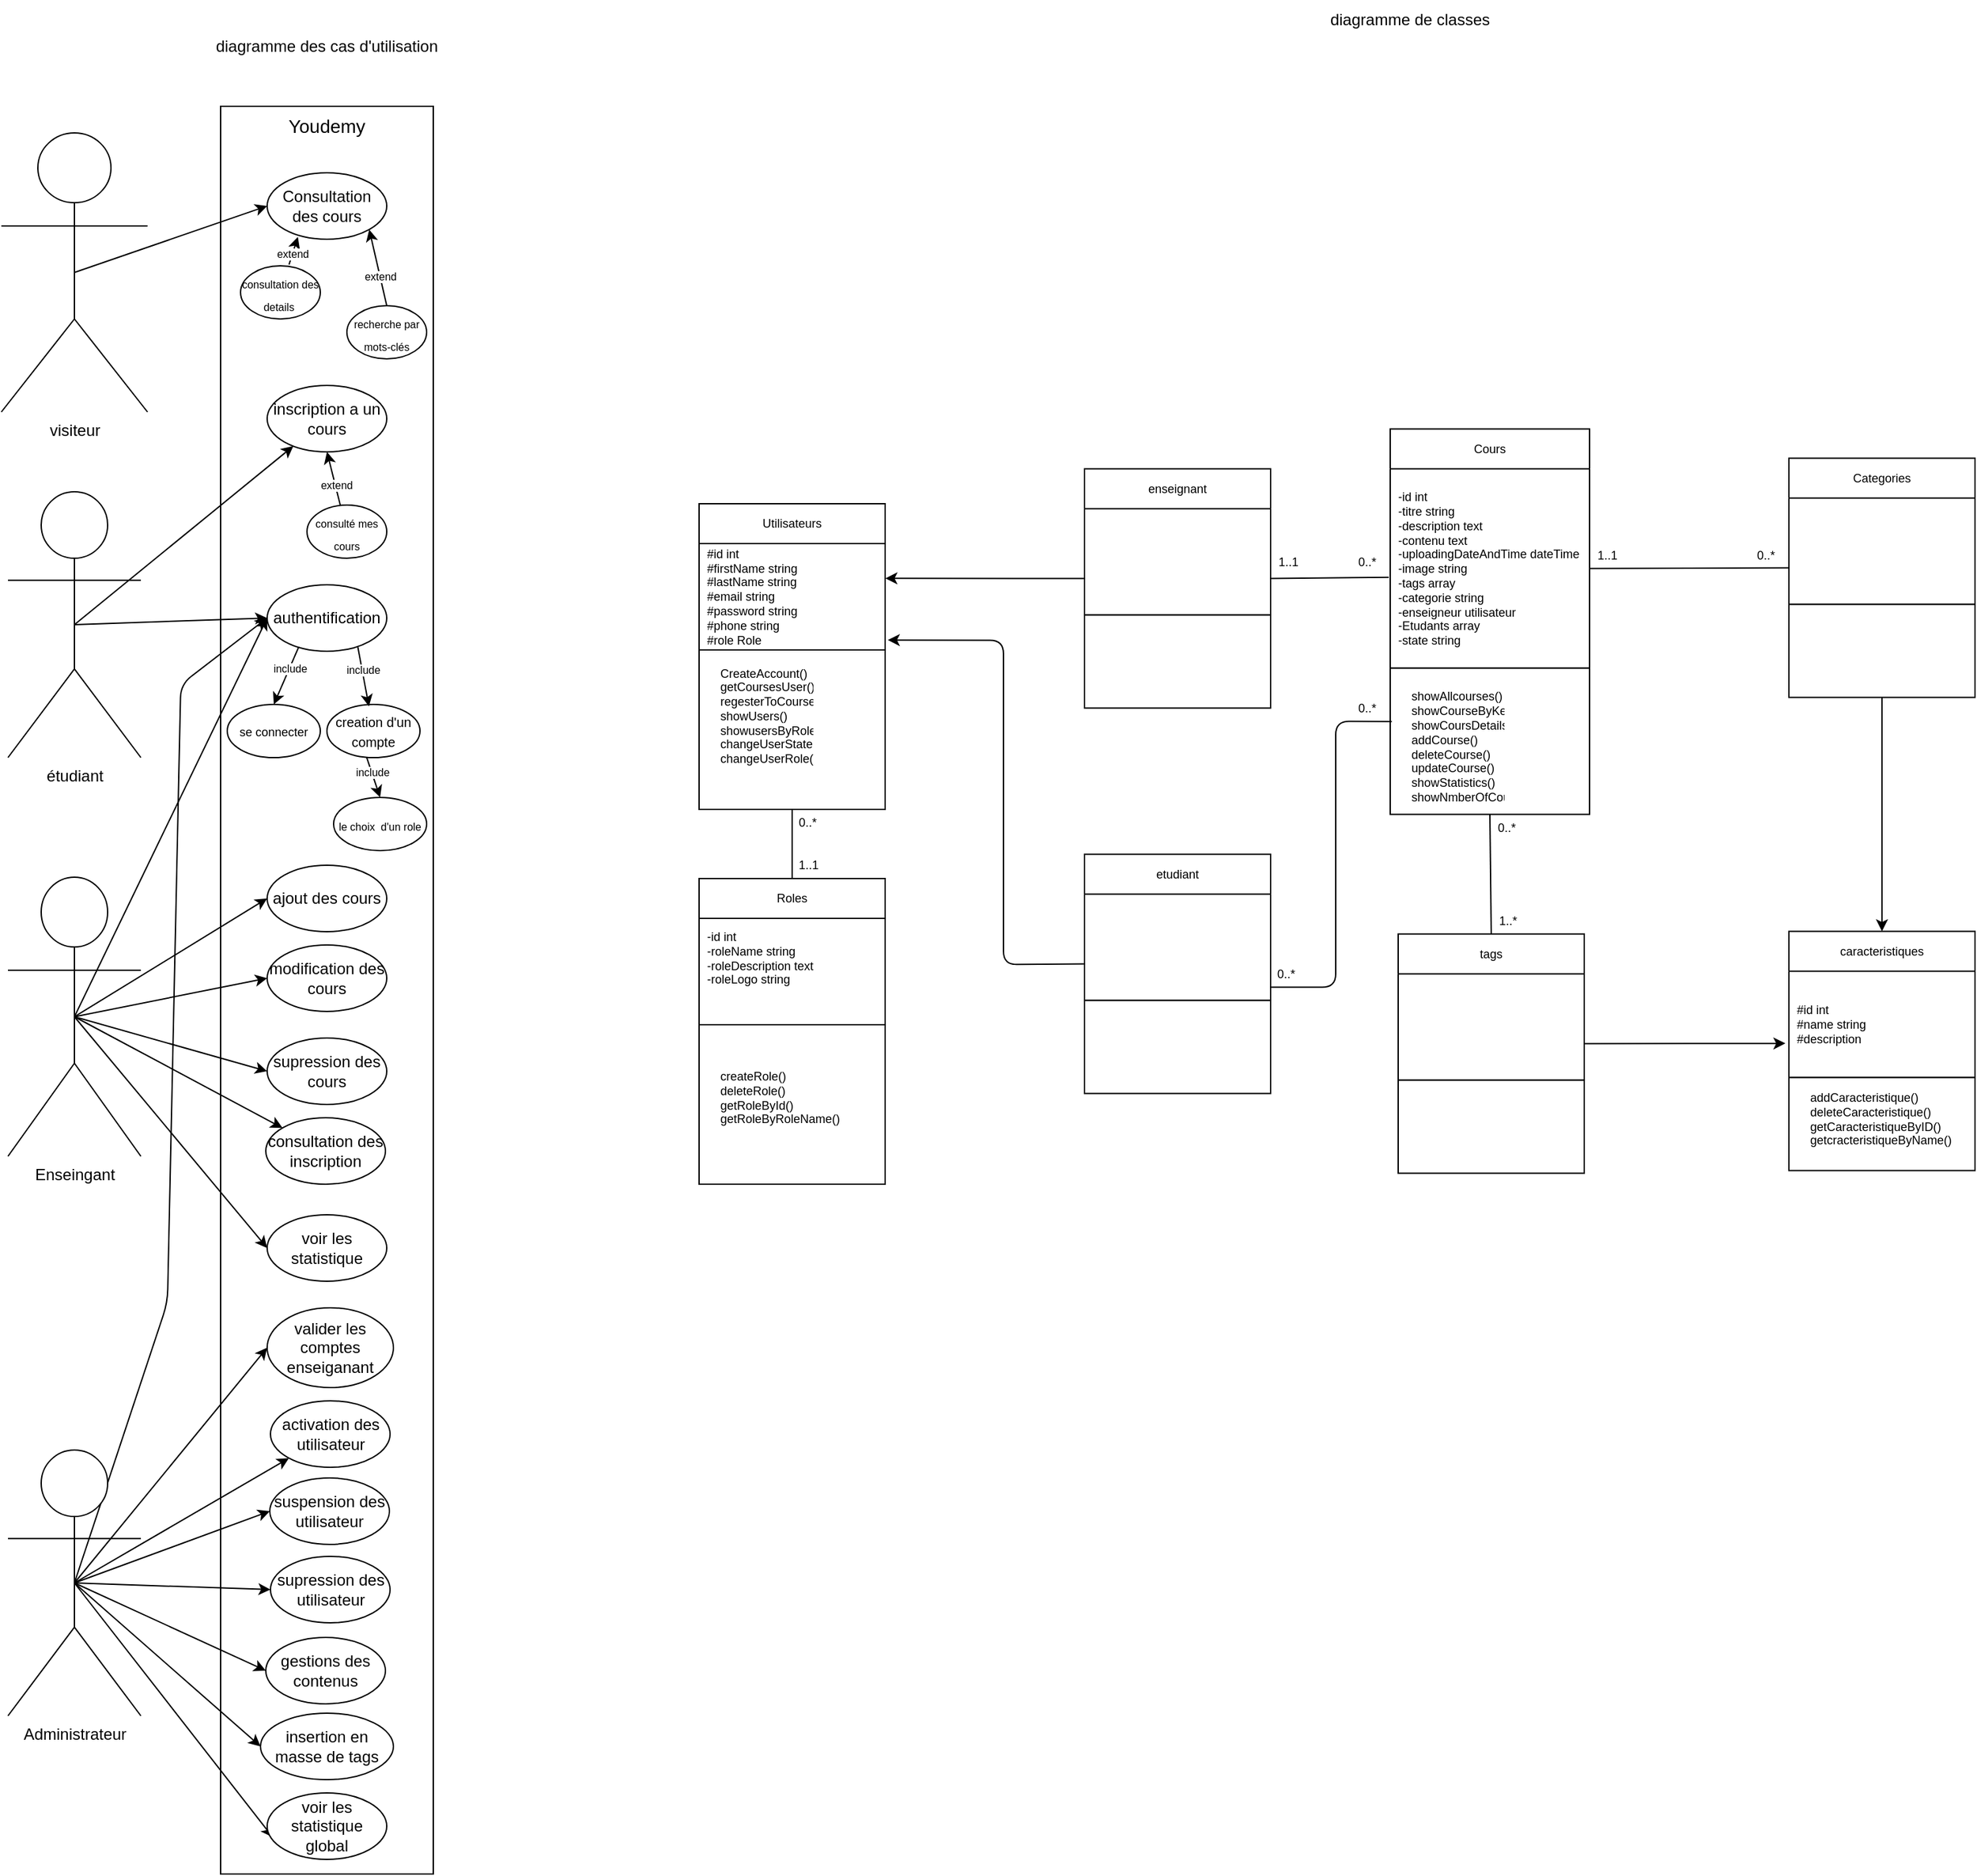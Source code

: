 <mxfile>
    <diagram id="dQyFWudr8VeWtIBdk65V" name="Page-1">
        <mxGraphModel dx="289" dy="1251" grid="1" gridSize="10" guides="1" tooltips="1" connect="1" arrows="1" fold="1" page="1" pageScale="1" pageWidth="850" pageHeight="1100" math="0" shadow="0">
            <root>
                <mxCell id="0"/>
                <mxCell id="1" parent="0"/>
                <mxCell id="2" value="" style="rounded=0;whiteSpace=wrap;html=1;movable=1;resizable=1;rotatable=1;deletable=1;editable=1;connectable=1;" parent="1" vertex="1">
                    <mxGeometry x="320" y="80" width="160" height="1330" as="geometry"/>
                </mxCell>
                <mxCell id="3" value="diagramme des cas d'utilisation" style="text;html=1;strokeColor=none;fillColor=none;align=center;verticalAlign=middle;whiteSpace=wrap;rounded=0;movable=0;resizable=0;rotatable=0;deletable=0;editable=0;connectable=0;" parent="1" vertex="1">
                    <mxGeometry x="315" y="20" width="170" height="30" as="geometry"/>
                </mxCell>
                <mxCell id="43" style="edgeStyle=none;html=1;exitX=0.5;exitY=0.5;exitDx=0;exitDy=0;exitPerimeter=0;fontSize=9;entryX=0;entryY=0.5;entryDx=0;entryDy=0;" parent="1" source="4" target="8" edge="1">
                    <mxGeometry relative="1" as="geometry">
                        <mxPoint x="330" y="220" as="targetPoint"/>
                    </mxGeometry>
                </mxCell>
                <mxCell id="4" value="visiteur" style="shape=umlActor;verticalLabelPosition=bottom;verticalAlign=top;html=1;outlineConnect=0;" parent="1" vertex="1">
                    <mxGeometry x="155" y="100" width="110" height="210" as="geometry"/>
                </mxCell>
                <mxCell id="46" style="edgeStyle=none;html=1;exitX=0.5;exitY=0.5;exitDx=0;exitDy=0;exitPerimeter=0;fontSize=9;" parent="1" source="5" target="32" edge="1">
                    <mxGeometry relative="1" as="geometry"/>
                </mxCell>
                <mxCell id="47" style="edgeStyle=none;html=1;exitX=0.5;exitY=0.5;exitDx=0;exitDy=0;exitPerimeter=0;entryX=0;entryY=0.5;entryDx=0;entryDy=0;fontSize=9;" parent="1" source="5" target="19" edge="1">
                    <mxGeometry relative="1" as="geometry"/>
                </mxCell>
                <mxCell id="5" value="étudiant" style="shape=umlActor;verticalLabelPosition=bottom;verticalAlign=top;html=1;outlineConnect=0;" parent="1" vertex="1">
                    <mxGeometry x="160" y="370" width="100" height="200" as="geometry"/>
                </mxCell>
                <mxCell id="48" style="edgeStyle=none;html=1;exitX=0.5;exitY=0.5;exitDx=0;exitDy=0;exitPerimeter=0;entryX=0;entryY=0.5;entryDx=0;entryDy=0;fontSize=9;" parent="1" source="6" target="19" edge="1">
                    <mxGeometry relative="1" as="geometry"/>
                </mxCell>
                <mxCell id="49" style="edgeStyle=none;html=1;exitX=0.5;exitY=0.5;exitDx=0;exitDy=0;exitPerimeter=0;entryX=0;entryY=0.5;entryDx=0;entryDy=0;fontSize=9;" parent="1" source="6" target="33" edge="1">
                    <mxGeometry relative="1" as="geometry"/>
                </mxCell>
                <mxCell id="50" style="edgeStyle=none;html=1;exitX=0.5;exitY=0.5;exitDx=0;exitDy=0;exitPerimeter=0;entryX=0;entryY=0.5;entryDx=0;entryDy=0;fontSize=9;" parent="1" source="6" target="34" edge="1">
                    <mxGeometry relative="1" as="geometry"/>
                </mxCell>
                <mxCell id="51" style="edgeStyle=none;html=1;exitX=0.5;exitY=0.5;exitDx=0;exitDy=0;exitPerimeter=0;entryX=0;entryY=0.5;entryDx=0;entryDy=0;fontSize=9;" parent="1" source="6" target="37" edge="1">
                    <mxGeometry relative="1" as="geometry"/>
                </mxCell>
                <mxCell id="129" style="edgeStyle=none;html=1;exitX=0.5;exitY=0.5;exitDx=0;exitDy=0;exitPerimeter=0;entryX=0;entryY=0.5;entryDx=0;entryDy=0;fontSize=9;" parent="1" source="6" target="126" edge="1">
                    <mxGeometry relative="1" as="geometry"/>
                </mxCell>
                <mxCell id="130" style="edgeStyle=none;html=1;exitX=0.5;exitY=0.5;exitDx=0;exitDy=0;exitPerimeter=0;fontSize=9;" parent="1" source="6" target="127" edge="1">
                    <mxGeometry relative="1" as="geometry"/>
                </mxCell>
                <mxCell id="6" value="Enseingant" style="shape=umlActor;verticalLabelPosition=bottom;verticalAlign=top;html=1;outlineConnect=0;" parent="1" vertex="1">
                    <mxGeometry x="160" y="660" width="100" height="210" as="geometry"/>
                </mxCell>
                <mxCell id="52" style="edgeStyle=none;html=1;exitX=0.5;exitY=0.5;exitDx=0;exitDy=0;exitPerimeter=0;entryX=0;entryY=0.5;entryDx=0;entryDy=0;fontSize=9;" parent="1" source="7" target="36" edge="1">
                    <mxGeometry relative="1" as="geometry"/>
                </mxCell>
                <mxCell id="53" style="edgeStyle=none;html=1;exitX=0.5;exitY=0.5;exitDx=0;exitDy=0;exitPerimeter=0;fontSize=9;" parent="1" source="7" target="38" edge="1">
                    <mxGeometry relative="1" as="geometry"/>
                </mxCell>
                <mxCell id="54" style="edgeStyle=none;html=1;exitX=0.5;exitY=0.5;exitDx=0;exitDy=0;exitPerimeter=0;entryX=0;entryY=0.5;entryDx=0;entryDy=0;fontSize=9;" parent="1" source="7" target="39" edge="1">
                    <mxGeometry relative="1" as="geometry"/>
                </mxCell>
                <mxCell id="55" style="edgeStyle=none;html=1;exitX=0.5;exitY=0.5;exitDx=0;exitDy=0;exitPerimeter=0;entryX=0;entryY=0.5;entryDx=0;entryDy=0;fontSize=9;" parent="1" source="7" target="41" edge="1">
                    <mxGeometry relative="1" as="geometry"/>
                </mxCell>
                <mxCell id="56" style="edgeStyle=none;html=1;exitX=0.5;exitY=0.5;exitDx=0;exitDy=0;exitPerimeter=0;entryX=0.047;entryY=0.667;entryDx=0;entryDy=0;entryPerimeter=0;fontSize=9;" parent="1" source="7" target="40" edge="1">
                    <mxGeometry relative="1" as="geometry"/>
                </mxCell>
                <mxCell id="57" style="edgeStyle=none;html=1;exitX=0.5;exitY=0.5;exitDx=0;exitDy=0;exitPerimeter=0;fontSize=9;entryX=0;entryY=0.5;entryDx=0;entryDy=0;" parent="1" source="7" target="19" edge="1">
                    <mxGeometry relative="1" as="geometry">
                        <mxPoint x="300" y="960" as="targetPoint"/>
                        <Array as="points">
                            <mxPoint x="280" y="980"/>
                            <mxPoint x="290" y="515"/>
                        </Array>
                    </mxGeometry>
                </mxCell>
                <mxCell id="132" style="edgeStyle=none;html=1;exitX=0.5;exitY=0.5;exitDx=0;exitDy=0;exitPerimeter=0;entryX=0;entryY=0.5;entryDx=0;entryDy=0;fontSize=9;" parent="1" source="7" target="125" edge="1">
                    <mxGeometry relative="1" as="geometry"/>
                </mxCell>
                <mxCell id="133" style="edgeStyle=none;html=1;exitX=0.5;exitY=0.5;exitDx=0;exitDy=0;exitPerimeter=0;entryX=0;entryY=0.5;entryDx=0;entryDy=0;fontSize=9;" parent="1" source="7" target="131" edge="1">
                    <mxGeometry relative="1" as="geometry"/>
                </mxCell>
                <mxCell id="7" value="Administrateur" style="shape=umlActor;verticalLabelPosition=bottom;verticalAlign=top;html=1;outlineConnect=0;" parent="1" vertex="1">
                    <mxGeometry x="160" y="1091" width="100" height="200" as="geometry"/>
                </mxCell>
                <mxCell id="8" value="Consultation des cours" style="ellipse;whiteSpace=wrap;html=1;" parent="1" vertex="1">
                    <mxGeometry x="355" y="130" width="90" height="50" as="geometry"/>
                </mxCell>
                <mxCell id="10" value="Youdemy" style="text;html=1;strokeColor=none;fillColor=none;align=center;verticalAlign=middle;whiteSpace=wrap;rounded=0;fontSize=14;movable=0;resizable=0;rotatable=0;deletable=0;editable=0;connectable=0;" parent="1" vertex="1">
                    <mxGeometry x="315" y="80" width="170" height="30" as="geometry"/>
                </mxCell>
                <mxCell id="11" value="&lt;font style=&quot;font-size: 8px;&quot;&gt;recherche par mots-clés&lt;/font&gt;" style="ellipse;whiteSpace=wrap;html=1;fontSize=14;" parent="1" vertex="1">
                    <mxGeometry x="415" y="230" width="60" height="40" as="geometry"/>
                </mxCell>
                <mxCell id="12" value="" style="endArrow=classic;html=1;fontSize=8;exitX=0.5;exitY=0;exitDx=0;exitDy=0;entryX=1;entryY=1;entryDx=0;entryDy=0;" parent="1" source="11" target="8" edge="1">
                    <mxGeometry width="50" height="50" relative="1" as="geometry">
                        <mxPoint x="420" y="190" as="sourcePoint"/>
                        <mxPoint x="470" y="140" as="targetPoint"/>
                    </mxGeometry>
                </mxCell>
                <mxCell id="13" value="extend" style="edgeLabel;html=1;align=center;verticalAlign=middle;resizable=0;points=[];fontSize=8;" parent="12" vertex="1" connectable="0">
                    <mxGeometry x="-0.242" relative="1" as="geometry">
                        <mxPoint as="offset"/>
                    </mxGeometry>
                </mxCell>
                <mxCell id="14" value="&lt;font style=&quot;font-size: 10px;&quot;&gt;creation d'un compte&lt;/font&gt;" style="ellipse;whiteSpace=wrap;html=1;" parent="1" vertex="1">
                    <mxGeometry x="400" y="530" width="70" height="40" as="geometry"/>
                </mxCell>
                <mxCell id="15" value="&lt;div style=&quot;text-align: left;&quot;&gt;&lt;span style=&quot;font-size: 8px; background-color: initial;&quot;&gt;le choix&amp;nbsp; d'un role&lt;/span&gt;&lt;/div&gt;" style="ellipse;whiteSpace=wrap;html=1;fontSize=14;" parent="1" vertex="1">
                    <mxGeometry x="405" y="600" width="70" height="40" as="geometry"/>
                </mxCell>
                <mxCell id="16" value="" style="endArrow=classic;html=1;fontSize=8;exitX=0.426;exitY=0.993;exitDx=0;exitDy=0;entryX=0.5;entryY=0;entryDx=0;entryDy=0;exitPerimeter=0;" parent="1" source="14" target="15" edge="1">
                    <mxGeometry width="50" height="50" relative="1" as="geometry">
                        <mxPoint x="430" y="580" as="sourcePoint"/>
                        <mxPoint x="480" y="530" as="targetPoint"/>
                        <Array as="points"/>
                    </mxGeometry>
                </mxCell>
                <mxCell id="17" value="include" style="edgeLabel;html=1;align=center;verticalAlign=middle;resizable=0;points=[];fontSize=8;" parent="16" vertex="1" connectable="0">
                    <mxGeometry x="-0.242" relative="1" as="geometry">
                        <mxPoint as="offset"/>
                    </mxGeometry>
                </mxCell>
                <mxCell id="18" value="&lt;span style=&quot;font-size: 8px;&quot;&gt;consultation des details&amp;nbsp;&lt;/span&gt;" style="ellipse;whiteSpace=wrap;html=1;fontSize=14;" parent="1" vertex="1">
                    <mxGeometry x="335" y="200" width="60" height="40" as="geometry"/>
                </mxCell>
                <mxCell id="19" value="authentification" style="ellipse;whiteSpace=wrap;html=1;" parent="1" vertex="1">
                    <mxGeometry x="355" y="440" width="90" height="50" as="geometry"/>
                </mxCell>
                <mxCell id="20" value="" style="endArrow=classic;html=1;fontSize=8;exitX=0.758;exitY=0.935;exitDx=0;exitDy=0;exitPerimeter=0;entryX=0.451;entryY=0.036;entryDx=0;entryDy=0;entryPerimeter=0;" parent="1" source="19" target="14" edge="1">
                    <mxGeometry width="50" height="50" relative="1" as="geometry">
                        <mxPoint x="455.0" y="610" as="sourcePoint"/>
                        <mxPoint x="390" y="530" as="targetPoint"/>
                    </mxGeometry>
                </mxCell>
                <mxCell id="21" value="include" style="edgeLabel;html=1;align=center;verticalAlign=middle;resizable=0;points=[];fontSize=8;" parent="20" vertex="1" connectable="0">
                    <mxGeometry x="-0.242" relative="1" as="geometry">
                        <mxPoint as="offset"/>
                    </mxGeometry>
                </mxCell>
                <mxCell id="24" value="&lt;font style=&quot;font-size: 9px;&quot;&gt;se connecter&lt;/font&gt;" style="ellipse;whiteSpace=wrap;html=1;" parent="1" vertex="1">
                    <mxGeometry x="325" y="530" width="70" height="40" as="geometry"/>
                </mxCell>
                <mxCell id="25" value="" style="endArrow=classic;html=1;fontSize=8;entryX=0.5;entryY=0;entryDx=0;entryDy=0;exitX=0.265;exitY=0.932;exitDx=0;exitDy=0;exitPerimeter=0;" parent="1" source="19" target="24" edge="1">
                    <mxGeometry width="50" height="50" relative="1" as="geometry">
                        <mxPoint x="380" y="490" as="sourcePoint"/>
                        <mxPoint x="350" y="500" as="targetPoint"/>
                    </mxGeometry>
                </mxCell>
                <mxCell id="26" value="include" style="edgeLabel;html=1;align=center;verticalAlign=middle;resizable=0;points=[];fontSize=8;" parent="25" vertex="1" connectable="0">
                    <mxGeometry x="-0.242" relative="1" as="geometry">
                        <mxPoint as="offset"/>
                    </mxGeometry>
                </mxCell>
                <mxCell id="27" value="" style="endArrow=classic;html=1;fontSize=8;exitX=0.608;exitY=-0.023;exitDx=0;exitDy=0;entryX=0.257;entryY=0.964;entryDx=0;entryDy=0;exitPerimeter=0;entryPerimeter=0;" parent="1" source="18" target="8" edge="1">
                    <mxGeometry width="50" height="50" relative="1" as="geometry">
                        <mxPoint x="378.18" y="210" as="sourcePoint"/>
                        <mxPoint x="370.0" y="172.678" as="targetPoint"/>
                    </mxGeometry>
                </mxCell>
                <mxCell id="28" value="extend" style="edgeLabel;html=1;align=center;verticalAlign=middle;resizable=0;points=[];fontSize=8;" parent="27" vertex="1" connectable="0">
                    <mxGeometry x="-0.242" relative="1" as="geometry">
                        <mxPoint as="offset"/>
                    </mxGeometry>
                </mxCell>
                <mxCell id="29" value="&lt;span style=&quot;font-size: 8px;&quot;&gt;consulté mes cours&lt;/span&gt;" style="ellipse;whiteSpace=wrap;html=1;fontSize=14;" parent="1" vertex="1">
                    <mxGeometry x="385" y="380" width="60" height="40" as="geometry"/>
                </mxCell>
                <mxCell id="30" value="" style="endArrow=classic;html=1;fontSize=8;entryX=0.5;entryY=1;entryDx=0;entryDy=0;" parent="1" source="29" target="32" edge="1">
                    <mxGeometry width="50" height="50" relative="1" as="geometry">
                        <mxPoint x="400" y="220" as="sourcePoint"/>
                        <mxPoint x="441.82" y="132.678" as="targetPoint"/>
                    </mxGeometry>
                </mxCell>
                <mxCell id="31" value="extend" style="edgeLabel;html=1;align=center;verticalAlign=middle;resizable=0;points=[];fontSize=8;" parent="30" vertex="1" connectable="0">
                    <mxGeometry x="-0.242" relative="1" as="geometry">
                        <mxPoint as="offset"/>
                    </mxGeometry>
                </mxCell>
                <mxCell id="32" value="inscription a un cours" style="ellipse;whiteSpace=wrap;html=1;" parent="1" vertex="1">
                    <mxGeometry x="355" y="290" width="90" height="50" as="geometry"/>
                </mxCell>
                <mxCell id="33" value="ajout des cours" style="ellipse;whiteSpace=wrap;html=1;" parent="1" vertex="1">
                    <mxGeometry x="355" y="651" width="90" height="50" as="geometry"/>
                </mxCell>
                <mxCell id="34" value="modification des cours" style="ellipse;whiteSpace=wrap;html=1;" parent="1" vertex="1">
                    <mxGeometry x="355" y="711" width="90" height="50" as="geometry"/>
                </mxCell>
                <mxCell id="36" value="valider les comptes enseiganant" style="ellipse;whiteSpace=wrap;html=1;" parent="1" vertex="1">
                    <mxGeometry x="355" y="984" width="95" height="60" as="geometry"/>
                </mxCell>
                <mxCell id="37" value="voir les statistique" style="ellipse;whiteSpace=wrap;html=1;" parent="1" vertex="1">
                    <mxGeometry x="355" y="914" width="90" height="50" as="geometry"/>
                </mxCell>
                <mxCell id="38" value="activation des utilisateur" style="ellipse;whiteSpace=wrap;html=1;" parent="1" vertex="1">
                    <mxGeometry x="357.5" y="1054" width="90" height="50" as="geometry"/>
                </mxCell>
                <mxCell id="39" value="gestions des contenus" style="ellipse;whiteSpace=wrap;html=1;" parent="1" vertex="1">
                    <mxGeometry x="354" y="1232" width="90" height="50" as="geometry"/>
                </mxCell>
                <mxCell id="40" value="voir les statistique global" style="ellipse;whiteSpace=wrap;html=1;" parent="1" vertex="1">
                    <mxGeometry x="355" y="1349" width="90" height="50" as="geometry"/>
                </mxCell>
                <mxCell id="41" value="insertion en masse de tags" style="ellipse;whiteSpace=wrap;html=1;" parent="1" vertex="1">
                    <mxGeometry x="350" y="1289" width="100" height="50" as="geometry"/>
                </mxCell>
                <mxCell id="58" value="diagramme de classes" style="text;html=1;strokeColor=none;fillColor=none;align=center;verticalAlign=middle;whiteSpace=wrap;rounded=0;movable=1;resizable=1;rotatable=1;deletable=1;editable=1;connectable=1;" parent="1" vertex="1">
                    <mxGeometry x="1130" width="170" height="30" as="geometry"/>
                </mxCell>
                <mxCell id="65" value="CreateAccount()&#10;getCoursesUser()&#10;regesterToCourse()&#10;showUsers()&#10;showusersByRole()&#10;changeUserState()&#10;changeUserRole()" style="group" parent="1" vertex="1" connectable="0">
                    <mxGeometry x="680" y="379" width="140" height="230" as="geometry"/>
                </mxCell>
                <mxCell id="60" value="Utilisateurs" style="swimlane;fontStyle=0;childLayout=stackLayout;horizontal=1;startSize=30;horizontalStack=0;resizeParent=1;resizeParentMax=0;resizeLast=0;collapsible=1;marginBottom=0;whiteSpace=wrap;html=1;fontSize=9;gradientColor=none;swimlaneFillColor=default;" parent="65" vertex="1">
                    <mxGeometry width="140" height="110" as="geometry"/>
                </mxCell>
                <mxCell id="61" value="&lt;div&gt;#id int&amp;nbsp;&lt;/div&gt;&lt;div&gt;#firstName string&lt;/div&gt;&lt;div&gt;#lastName string&lt;/div&gt;&lt;div&gt;#email string&lt;/div&gt;&lt;div&gt;#password string&amp;nbsp;&lt;/div&gt;&lt;div&gt;#phone string&lt;/div&gt;&lt;div&gt;#role Role&amp;nbsp;&lt;/div&gt;" style="text;strokeColor=none;fillColor=none;align=left;verticalAlign=middle;spacingLeft=4;spacingRight=4;overflow=hidden;points=[[0,0.5],[1,0.5]];portConstraint=eastwest;rotatable=0;whiteSpace=wrap;html=1;fontSize=9;swimlaneFillColor=default;" parent="60" vertex="1">
                    <mxGeometry y="30" width="140" height="80" as="geometry"/>
                </mxCell>
                <mxCell id="64" value="" style="rounded=0;whiteSpace=wrap;html=1;fontSize=9;gradientColor=none;" parent="65" vertex="1">
                    <mxGeometry y="110" width="140" height="120" as="geometry"/>
                </mxCell>
                <mxCell id="66" value="&lt;div&gt;CreateAccount()&lt;/div&gt;&lt;div&gt;getCoursesUser()&lt;/div&gt;&lt;div&gt;regesterToCourse()&lt;/div&gt;&lt;div&gt;showUsers()&lt;/div&gt;&lt;div&gt;showusersByRole()&lt;/div&gt;&lt;div&gt;changeUserState()&lt;/div&gt;&lt;div&gt;changeUserRole()&lt;/div&gt;&lt;div&gt;&lt;br&gt;&lt;/div&gt;" style="text;strokeColor=none;fillColor=none;align=left;verticalAlign=middle;spacingLeft=4;spacingRight=4;overflow=hidden;points=[[0,0.5],[1,0.5]];portConstraint=eastwest;rotatable=0;whiteSpace=wrap;html=1;fontSize=9;" parent="65" vertex="1">
                    <mxGeometry x="10" y="120" width="80" height="90" as="geometry"/>
                </mxCell>
                <mxCell id="67" value="CreateAccount()&#10;getCoursesUser()&#10;regesterToCourse()&#10;showUsers()&#10;showusersByRole()&#10;changeUserState()&#10;changeUserRole()" style="group" parent="1" vertex="1" connectable="0">
                    <mxGeometry x="1200" y="322.74" width="150" height="350" as="geometry"/>
                </mxCell>
                <mxCell id="68" value="Cours" style="swimlane;fontStyle=0;childLayout=stackLayout;horizontal=1;startSize=30;horizontalStack=0;resizeParent=1;resizeParentMax=0;resizeLast=0;collapsible=1;marginBottom=0;whiteSpace=wrap;html=1;fontSize=9;gradientColor=none;swimlaneFillColor=default;" parent="67" vertex="1">
                    <mxGeometry width="150" height="180" as="geometry"/>
                </mxCell>
                <mxCell id="69" value="&lt;div&gt;&lt;span style=&quot;background-color: initial;&quot;&gt;-id int&lt;/span&gt;&lt;br&gt;&lt;/div&gt;&lt;div&gt;-titre string&lt;/div&gt;&lt;div&gt;-description text&lt;/div&gt;&lt;div&gt;-contenu text&lt;/div&gt;&lt;div&gt;-uploadingDateAndTime&amp;nbsp;&lt;span style=&quot;background-color: initial;&quot;&gt;dateTime&lt;/span&gt;&lt;/div&gt;&lt;div&gt;-image string&lt;/div&gt;&lt;div&gt;-tags array&lt;/div&gt;&lt;div&gt;-categorie string&lt;/div&gt;&lt;div&gt;-enseigneur utilisateur&lt;/div&gt;&lt;div&gt;-Etudants array&lt;/div&gt;&lt;div&gt;-state string&amp;nbsp;&lt;/div&gt;" style="text;strokeColor=none;fillColor=none;align=left;verticalAlign=middle;spacingLeft=4;spacingRight=4;overflow=hidden;points=[[0,0.5],[1,0.5]];portConstraint=eastwest;rotatable=0;whiteSpace=wrap;html=1;fontSize=9;swimlaneFillColor=default;" parent="68" vertex="1">
                    <mxGeometry y="30" width="150" height="150" as="geometry"/>
                </mxCell>
                <mxCell id="70" value="" style="rounded=0;whiteSpace=wrap;html=1;fontSize=9;gradientColor=none;" parent="67" vertex="1">
                    <mxGeometry y="180" width="150" height="110" as="geometry"/>
                </mxCell>
                <mxCell id="118" value="0..*" style="text;strokeColor=none;fillColor=none;align=left;verticalAlign=middle;spacingLeft=4;spacingRight=4;overflow=hidden;points=[[0,0.5],[1,0.5]];portConstraint=eastwest;rotatable=0;whiteSpace=wrap;html=1;fontSize=9;" parent="67" vertex="1">
                    <mxGeometry x="75" y="290" width="30" height="20" as="geometry"/>
                </mxCell>
                <mxCell id="71" value="&lt;div&gt;&lt;div&gt;showAllcourses()&lt;/div&gt;&lt;div&gt;showCourseByKeyName()&lt;/div&gt;&lt;div&gt;showCoursDetails()&lt;/div&gt;&lt;div&gt;addCourse()&lt;/div&gt;&lt;div&gt;deleteCourse()&lt;/div&gt;&lt;div&gt;updateCourse()&lt;/div&gt;&lt;div&gt;showStatistics()&lt;/div&gt;&lt;div&gt;showNmberOfCourses()&amp;nbsp;&lt;/div&gt;&lt;/div&gt;" style="text;strokeColor=none;fillColor=none;align=left;verticalAlign=middle;spacingLeft=4;spacingRight=4;overflow=hidden;points=[[0,0.5],[1,0.5]];portConstraint=eastwest;rotatable=0;whiteSpace=wrap;html=1;fontSize=9;" parent="1" vertex="1">
                    <mxGeometry x="1210" y="511" width="80" height="101.74" as="geometry"/>
                </mxCell>
                <mxCell id="75" value="caracteristiques" style="swimlane;fontStyle=0;childLayout=stackLayout;horizontal=1;startSize=30;horizontalStack=0;resizeParent=1;resizeParentMax=0;resizeLast=0;collapsible=1;marginBottom=0;whiteSpace=wrap;html=1;fontSize=9;gradientColor=none;swimlaneFillColor=default;" parent="1" vertex="1">
                    <mxGeometry x="1500" y="700.74" width="140" height="110" as="geometry"/>
                </mxCell>
                <mxCell id="76" value="&lt;div&gt;#id int&amp;nbsp;&lt;/div&gt;&lt;div&gt;#name string&lt;/div&gt;&lt;div&gt;#description&lt;/div&gt;" style="text;strokeColor=none;fillColor=none;align=left;verticalAlign=middle;spacingLeft=4;spacingRight=4;overflow=hidden;points=[[0,0.5],[1,0.5]];portConstraint=eastwest;rotatable=0;whiteSpace=wrap;html=1;fontSize=9;swimlaneFillColor=default;" parent="75" vertex="1">
                    <mxGeometry y="30" width="140" height="80" as="geometry"/>
                </mxCell>
                <mxCell id="77" value="" style="rounded=0;whiteSpace=wrap;html=1;fontSize=9;gradientColor=none;" parent="1" vertex="1">
                    <mxGeometry x="1500" y="810.74" width="140" height="70" as="geometry"/>
                </mxCell>
                <mxCell id="78" value="&lt;div&gt;&lt;span style=&quot;background-color: initial;&quot;&gt;addCaracteristique()&lt;/span&gt;&lt;br&gt;&lt;/div&gt;&lt;div&gt;deleteCaracteristique()&lt;/div&gt;&lt;div&gt;getCaracteristiqueByID()&lt;/div&gt;&lt;div&gt;getcracteristiqueByName()&lt;/div&gt;" style="text;strokeColor=none;fillColor=none;align=left;verticalAlign=middle;spacingLeft=4;spacingRight=4;overflow=hidden;points=[[0,0.5],[1,0.5]];portConstraint=eastwest;rotatable=0;whiteSpace=wrap;html=1;fontSize=9;" parent="1" vertex="1">
                    <mxGeometry x="1510" y="810.74" width="120" height="62" as="geometry"/>
                </mxCell>
                <mxCell id="81" value="Categories" style="swimlane;fontStyle=0;childLayout=stackLayout;horizontal=1;startSize=30;horizontalStack=0;resizeParent=1;resizeParentMax=0;resizeLast=0;collapsible=1;marginBottom=0;whiteSpace=wrap;html=1;fontSize=9;gradientColor=none;swimlaneFillColor=default;" parent="1" vertex="1">
                    <mxGeometry x="1500" y="344.74" width="140" height="110" as="geometry"/>
                </mxCell>
                <mxCell id="113" style="edgeStyle=none;html=1;exitX=0.5;exitY=1;exitDx=0;exitDy=0;entryX=0.5;entryY=0;entryDx=0;entryDy=0;fontSize=9;" parent="1" source="83" target="75" edge="1">
                    <mxGeometry relative="1" as="geometry"/>
                </mxCell>
                <mxCell id="83" value="" style="rounded=0;whiteSpace=wrap;html=1;fontSize=9;gradientColor=none;" parent="1" vertex="1">
                    <mxGeometry x="1500" y="454.74" width="140" height="70" as="geometry"/>
                </mxCell>
                <mxCell id="86" value="" style="endArrow=none;html=1;fontSize=9;exitX=0;exitY=0.75;exitDx=0;exitDy=0;entryX=1;entryY=0.5;entryDx=0;entryDy=0;" parent="1" source="81" target="69" edge="1">
                    <mxGeometry width="50" height="50" relative="1" as="geometry">
                        <mxPoint x="1590" y="712.74" as="sourcePoint"/>
                        <mxPoint x="1580" y="567.74" as="targetPoint"/>
                    </mxGeometry>
                </mxCell>
                <mxCell id="112" style="edgeStyle=none;html=1;exitX=1;exitY=0.75;exitDx=0;exitDy=0;entryX=-0.019;entryY=0.679;entryDx=0;entryDy=0;entryPerimeter=0;fontSize=9;" parent="1" source="87" target="76" edge="1">
                    <mxGeometry relative="1" as="geometry"/>
                </mxCell>
                <mxCell id="87" value="tags" style="swimlane;fontStyle=0;childLayout=stackLayout;horizontal=1;startSize=30;horizontalStack=0;resizeParent=1;resizeParentMax=0;resizeLast=0;collapsible=1;marginBottom=0;whiteSpace=wrap;html=1;fontSize=9;gradientColor=none;swimlaneFillColor=default;" parent="1" vertex="1">
                    <mxGeometry x="1206" y="702.74" width="140" height="110" as="geometry"/>
                </mxCell>
                <mxCell id="88" value="" style="rounded=0;whiteSpace=wrap;html=1;fontSize=9;gradientColor=none;" parent="1" vertex="1">
                    <mxGeometry x="1206" y="812.74" width="140" height="70" as="geometry"/>
                </mxCell>
                <mxCell id="90" value="" style="endArrow=none;html=1;fontSize=9;exitX=0.5;exitY=0;exitDx=0;exitDy=0;entryX=0.5;entryY=1;entryDx=0;entryDy=0;" parent="1" source="87" target="70" edge="1">
                    <mxGeometry width="50" height="50" relative="1" as="geometry">
                        <mxPoint x="1507.48" y="804.82" as="sourcePoint"/>
                        <mxPoint x="1350" y="802.74" as="targetPoint"/>
                    </mxGeometry>
                </mxCell>
                <mxCell id="92" value="Roles" style="swimlane;fontStyle=0;childLayout=stackLayout;horizontal=1;startSize=30;horizontalStack=0;resizeParent=1;resizeParentMax=0;resizeLast=0;collapsible=1;marginBottom=0;whiteSpace=wrap;html=1;fontSize=9;gradientColor=none;swimlaneFillColor=default;container=0;" parent="1" vertex="1">
                    <mxGeometry x="680" y="661" width="140" height="110" as="geometry"/>
                </mxCell>
                <mxCell id="94" value="" style="rounded=0;whiteSpace=wrap;html=1;fontSize=9;gradientColor=none;container=0;" parent="1" vertex="1">
                    <mxGeometry x="680" y="771" width="140" height="120" as="geometry"/>
                </mxCell>
                <mxCell id="95" value="&lt;div&gt;createRole()&lt;/div&gt;&lt;div&gt;deleteRole()&lt;/div&gt;&lt;div&gt;getRoleById()&lt;/div&gt;&lt;div&gt;getRoleByRoleName()&lt;/div&gt;" style="text;strokeColor=none;fillColor=none;align=left;verticalAlign=middle;spacingLeft=4;spacingRight=4;overflow=hidden;points=[[0,0.5],[1,0.5]];portConstraint=eastwest;rotatable=0;whiteSpace=wrap;html=1;fontSize=9;container=0;" parent="1" vertex="1">
                    <mxGeometry x="690" y="781" width="100" height="90" as="geometry"/>
                </mxCell>
                <mxCell id="93" value="&lt;div&gt;-id int&lt;/div&gt;&lt;div&gt;-roleName string&lt;/div&gt;&lt;div&gt;-roleDescription text&lt;/div&gt;&lt;div&gt;-roleLogo string&lt;/div&gt;" style="text;strokeColor=none;fillColor=none;align=left;verticalAlign=middle;spacingLeft=4;spacingRight=4;overflow=hidden;points=[[0,0.5],[1,0.5]];portConstraint=eastwest;rotatable=0;whiteSpace=wrap;html=1;fontSize=9;swimlaneFillColor=default;container=0;" parent="1" vertex="1">
                    <mxGeometry x="680" y="691" width="140" height="60" as="geometry"/>
                </mxCell>
                <mxCell id="96" value="" style="endArrow=none;html=1;fontSize=9;exitX=0.5;exitY=0;exitDx=0;exitDy=0;entryX=0.5;entryY=1;entryDx=0;entryDy=0;" parent="1" source="92" target="64" edge="1">
                    <mxGeometry width="50" height="50" relative="1" as="geometry">
                        <mxPoint x="829.58" y="491.88" as="sourcePoint"/>
                        <mxPoint x="900.6" y="492.4" as="targetPoint"/>
                    </mxGeometry>
                </mxCell>
                <mxCell id="111" style="edgeStyle=none;html=1;exitX=1;exitY=0.75;exitDx=0;exitDy=0;fontSize=9;" parent="1" source="97" edge="1">
                    <mxGeometry relative="1" as="geometry">
                        <mxPoint x="1109.952" y="435.216" as="targetPoint"/>
                    </mxGeometry>
                </mxCell>
                <mxCell id="134" style="edgeStyle=none;html=1;exitX=0;exitY=0.75;exitDx=0;exitDy=0;entryX=1.001;entryY=0.327;entryDx=0;entryDy=0;entryPerimeter=0;fontSize=9;" parent="1" source="97" target="61" edge="1">
                    <mxGeometry relative="1" as="geometry"/>
                </mxCell>
                <mxCell id="97" value="enseignant" style="swimlane;fontStyle=0;childLayout=stackLayout;horizontal=1;startSize=30;horizontalStack=0;resizeParent=1;resizeParentMax=0;resizeLast=0;collapsible=1;marginBottom=0;whiteSpace=wrap;html=1;fontSize=9;gradientColor=none;swimlaneFillColor=default;" parent="1" vertex="1">
                    <mxGeometry x="970" y="352.74" width="140" height="110" as="geometry"/>
                </mxCell>
                <mxCell id="98" value="" style="rounded=0;whiteSpace=wrap;html=1;fontSize=9;gradientColor=none;" parent="1" vertex="1">
                    <mxGeometry x="970" y="462.74" width="140" height="70" as="geometry"/>
                </mxCell>
                <mxCell id="106" style="edgeStyle=none;html=1;exitX=0;exitY=0.75;exitDx=0;exitDy=0;fontSize=9;entryX=1.014;entryY=0.907;entryDx=0;entryDy=0;entryPerimeter=0;" parent="1" source="101" target="61" edge="1">
                    <mxGeometry relative="1" as="geometry">
                        <Array as="points">
                            <mxPoint x="909" y="725.74"/>
                            <mxPoint x="909" y="481.74"/>
                        </Array>
                    </mxGeometry>
                </mxCell>
                <mxCell id="101" value="etudiant" style="swimlane;fontStyle=0;childLayout=stackLayout;horizontal=1;startSize=30;horizontalStack=0;resizeParent=1;resizeParentMax=0;resizeLast=0;collapsible=1;marginBottom=0;whiteSpace=wrap;html=1;fontSize=9;gradientColor=none;swimlaneFillColor=default;" parent="1" vertex="1">
                    <mxGeometry x="970" y="642.74" width="140" height="110" as="geometry"/>
                </mxCell>
                <mxCell id="102" value="" style="rounded=0;whiteSpace=wrap;html=1;fontSize=9;gradientColor=none;" parent="1" vertex="1">
                    <mxGeometry x="970" y="752.74" width="140" height="70" as="geometry"/>
                </mxCell>
                <mxCell id="108" value="" style="endArrow=none;html=1;fontSize=9;entryX=-0.007;entryY=0.544;entryDx=0;entryDy=0;exitX=1;exitY=0.75;exitDx=0;exitDy=0;entryPerimeter=0;" parent="1" source="97" target="69" edge="1">
                    <mxGeometry width="50" height="50" relative="1" as="geometry">
                        <mxPoint x="1140" y="612.74" as="sourcePoint"/>
                        <mxPoint x="1190" y="562.74" as="targetPoint"/>
                    </mxGeometry>
                </mxCell>
                <mxCell id="109" value="" style="endArrow=none;html=1;fontSize=9;entryX=0.008;entryY=0.365;entryDx=0;entryDy=0;entryPerimeter=0;" parent="1" target="70" edge="1">
                    <mxGeometry width="50" height="50" relative="1" as="geometry">
                        <mxPoint x="1110" y="742.74" as="sourcePoint"/>
                        <mxPoint x="1209" y="742.74" as="targetPoint"/>
                        <Array as="points">
                            <mxPoint x="1159" y="742.74"/>
                            <mxPoint x="1159" y="542.74"/>
                        </Array>
                    </mxGeometry>
                </mxCell>
                <mxCell id="114" value="1..1" style="text;strokeColor=none;fillColor=none;align=left;verticalAlign=middle;spacingLeft=4;spacingRight=4;overflow=hidden;points=[[0,0.5],[1,0.5]];portConstraint=eastwest;rotatable=0;whiteSpace=wrap;html=1;fontSize=9;" parent="1" vertex="1">
                    <mxGeometry x="1110" y="412.74" width="30" height="20" as="geometry"/>
                </mxCell>
                <mxCell id="116" value="0..*" style="text;strokeColor=none;fillColor=none;align=left;verticalAlign=middle;spacingLeft=4;spacingRight=4;overflow=hidden;points=[[0,0.5],[1,0.5]];portConstraint=eastwest;rotatable=0;whiteSpace=wrap;html=1;fontSize=9;" parent="1" vertex="1">
                    <mxGeometry x="1170" y="412.74" width="30" height="20" as="geometry"/>
                </mxCell>
                <mxCell id="117" value="0..*" style="text;strokeColor=none;fillColor=none;align=left;verticalAlign=middle;spacingLeft=4;spacingRight=4;overflow=hidden;points=[[0,0.5],[1,0.5]];portConstraint=eastwest;rotatable=0;whiteSpace=wrap;html=1;fontSize=9;" parent="1" vertex="1">
                    <mxGeometry x="1470" y="407.74" width="30" height="20" as="geometry"/>
                </mxCell>
                <mxCell id="119" value="1..1" style="text;strokeColor=none;fillColor=none;align=left;verticalAlign=middle;spacingLeft=4;spacingRight=4;overflow=hidden;points=[[0,0.5],[1,0.5]];portConstraint=eastwest;rotatable=0;whiteSpace=wrap;html=1;fontSize=9;" parent="1" vertex="1">
                    <mxGeometry x="1350" y="407.74" width="30" height="20" as="geometry"/>
                </mxCell>
                <mxCell id="120" value="1..*" style="text;strokeColor=none;fillColor=none;align=left;verticalAlign=middle;spacingLeft=4;spacingRight=4;overflow=hidden;points=[[0,0.5],[1,0.5]];portConstraint=eastwest;rotatable=0;whiteSpace=wrap;html=1;fontSize=9;" parent="1" vertex="1">
                    <mxGeometry x="1276" y="682.74" width="30" height="20" as="geometry"/>
                </mxCell>
                <mxCell id="121" value="0..*" style="text;strokeColor=none;fillColor=none;align=left;verticalAlign=middle;spacingLeft=4;spacingRight=4;overflow=hidden;points=[[0,0.5],[1,0.5]];portConstraint=eastwest;rotatable=0;whiteSpace=wrap;html=1;fontSize=9;" parent="1" vertex="1">
                    <mxGeometry x="1170" y="522.74" width="30" height="20" as="geometry"/>
                </mxCell>
                <mxCell id="122" value="0..*" style="text;strokeColor=none;fillColor=none;align=left;verticalAlign=middle;spacingLeft=4;spacingRight=4;overflow=hidden;points=[[0,0.5],[1,0.5]];portConstraint=eastwest;rotatable=0;whiteSpace=wrap;html=1;fontSize=9;" parent="1" vertex="1">
                    <mxGeometry x="1109" y="722.74" width="30" height="20" as="geometry"/>
                </mxCell>
                <mxCell id="123" value="1..1" style="text;strokeColor=none;fillColor=none;align=left;verticalAlign=middle;spacingLeft=4;spacingRight=4;overflow=hidden;points=[[0,0.5],[1,0.5]];portConstraint=eastwest;rotatable=0;whiteSpace=wrap;html=1;fontSize=9;" parent="1" vertex="1">
                    <mxGeometry x="749" y="641" width="30" height="20" as="geometry"/>
                </mxCell>
                <mxCell id="124" value="0..*" style="text;strokeColor=none;fillColor=none;align=left;verticalAlign=middle;spacingLeft=4;spacingRight=4;overflow=hidden;points=[[0,0.5],[1,0.5]];portConstraint=eastwest;rotatable=0;whiteSpace=wrap;html=1;fontSize=9;" parent="1" vertex="1">
                    <mxGeometry x="749" y="609" width="30" height="20" as="geometry"/>
                </mxCell>
                <mxCell id="125" value="suspension des utilisateur" style="ellipse;whiteSpace=wrap;html=1;" parent="1" vertex="1">
                    <mxGeometry x="357" y="1112" width="90" height="50" as="geometry"/>
                </mxCell>
                <mxCell id="126" value="supression des cours" style="ellipse;whiteSpace=wrap;html=1;" parent="1" vertex="1">
                    <mxGeometry x="355" y="781" width="90" height="50" as="geometry"/>
                </mxCell>
                <mxCell id="127" value="consultation des inscription" style="ellipse;whiteSpace=wrap;html=1;" parent="1" vertex="1">
                    <mxGeometry x="354" y="841" width="90" height="50" as="geometry"/>
                </mxCell>
                <mxCell id="131" value="supression des utilisateur" style="ellipse;whiteSpace=wrap;html=1;" parent="1" vertex="1">
                    <mxGeometry x="357.5" y="1171" width="90" height="50" as="geometry"/>
                </mxCell>
            </root>
        </mxGraphModel>
    </diagram>
</mxfile>